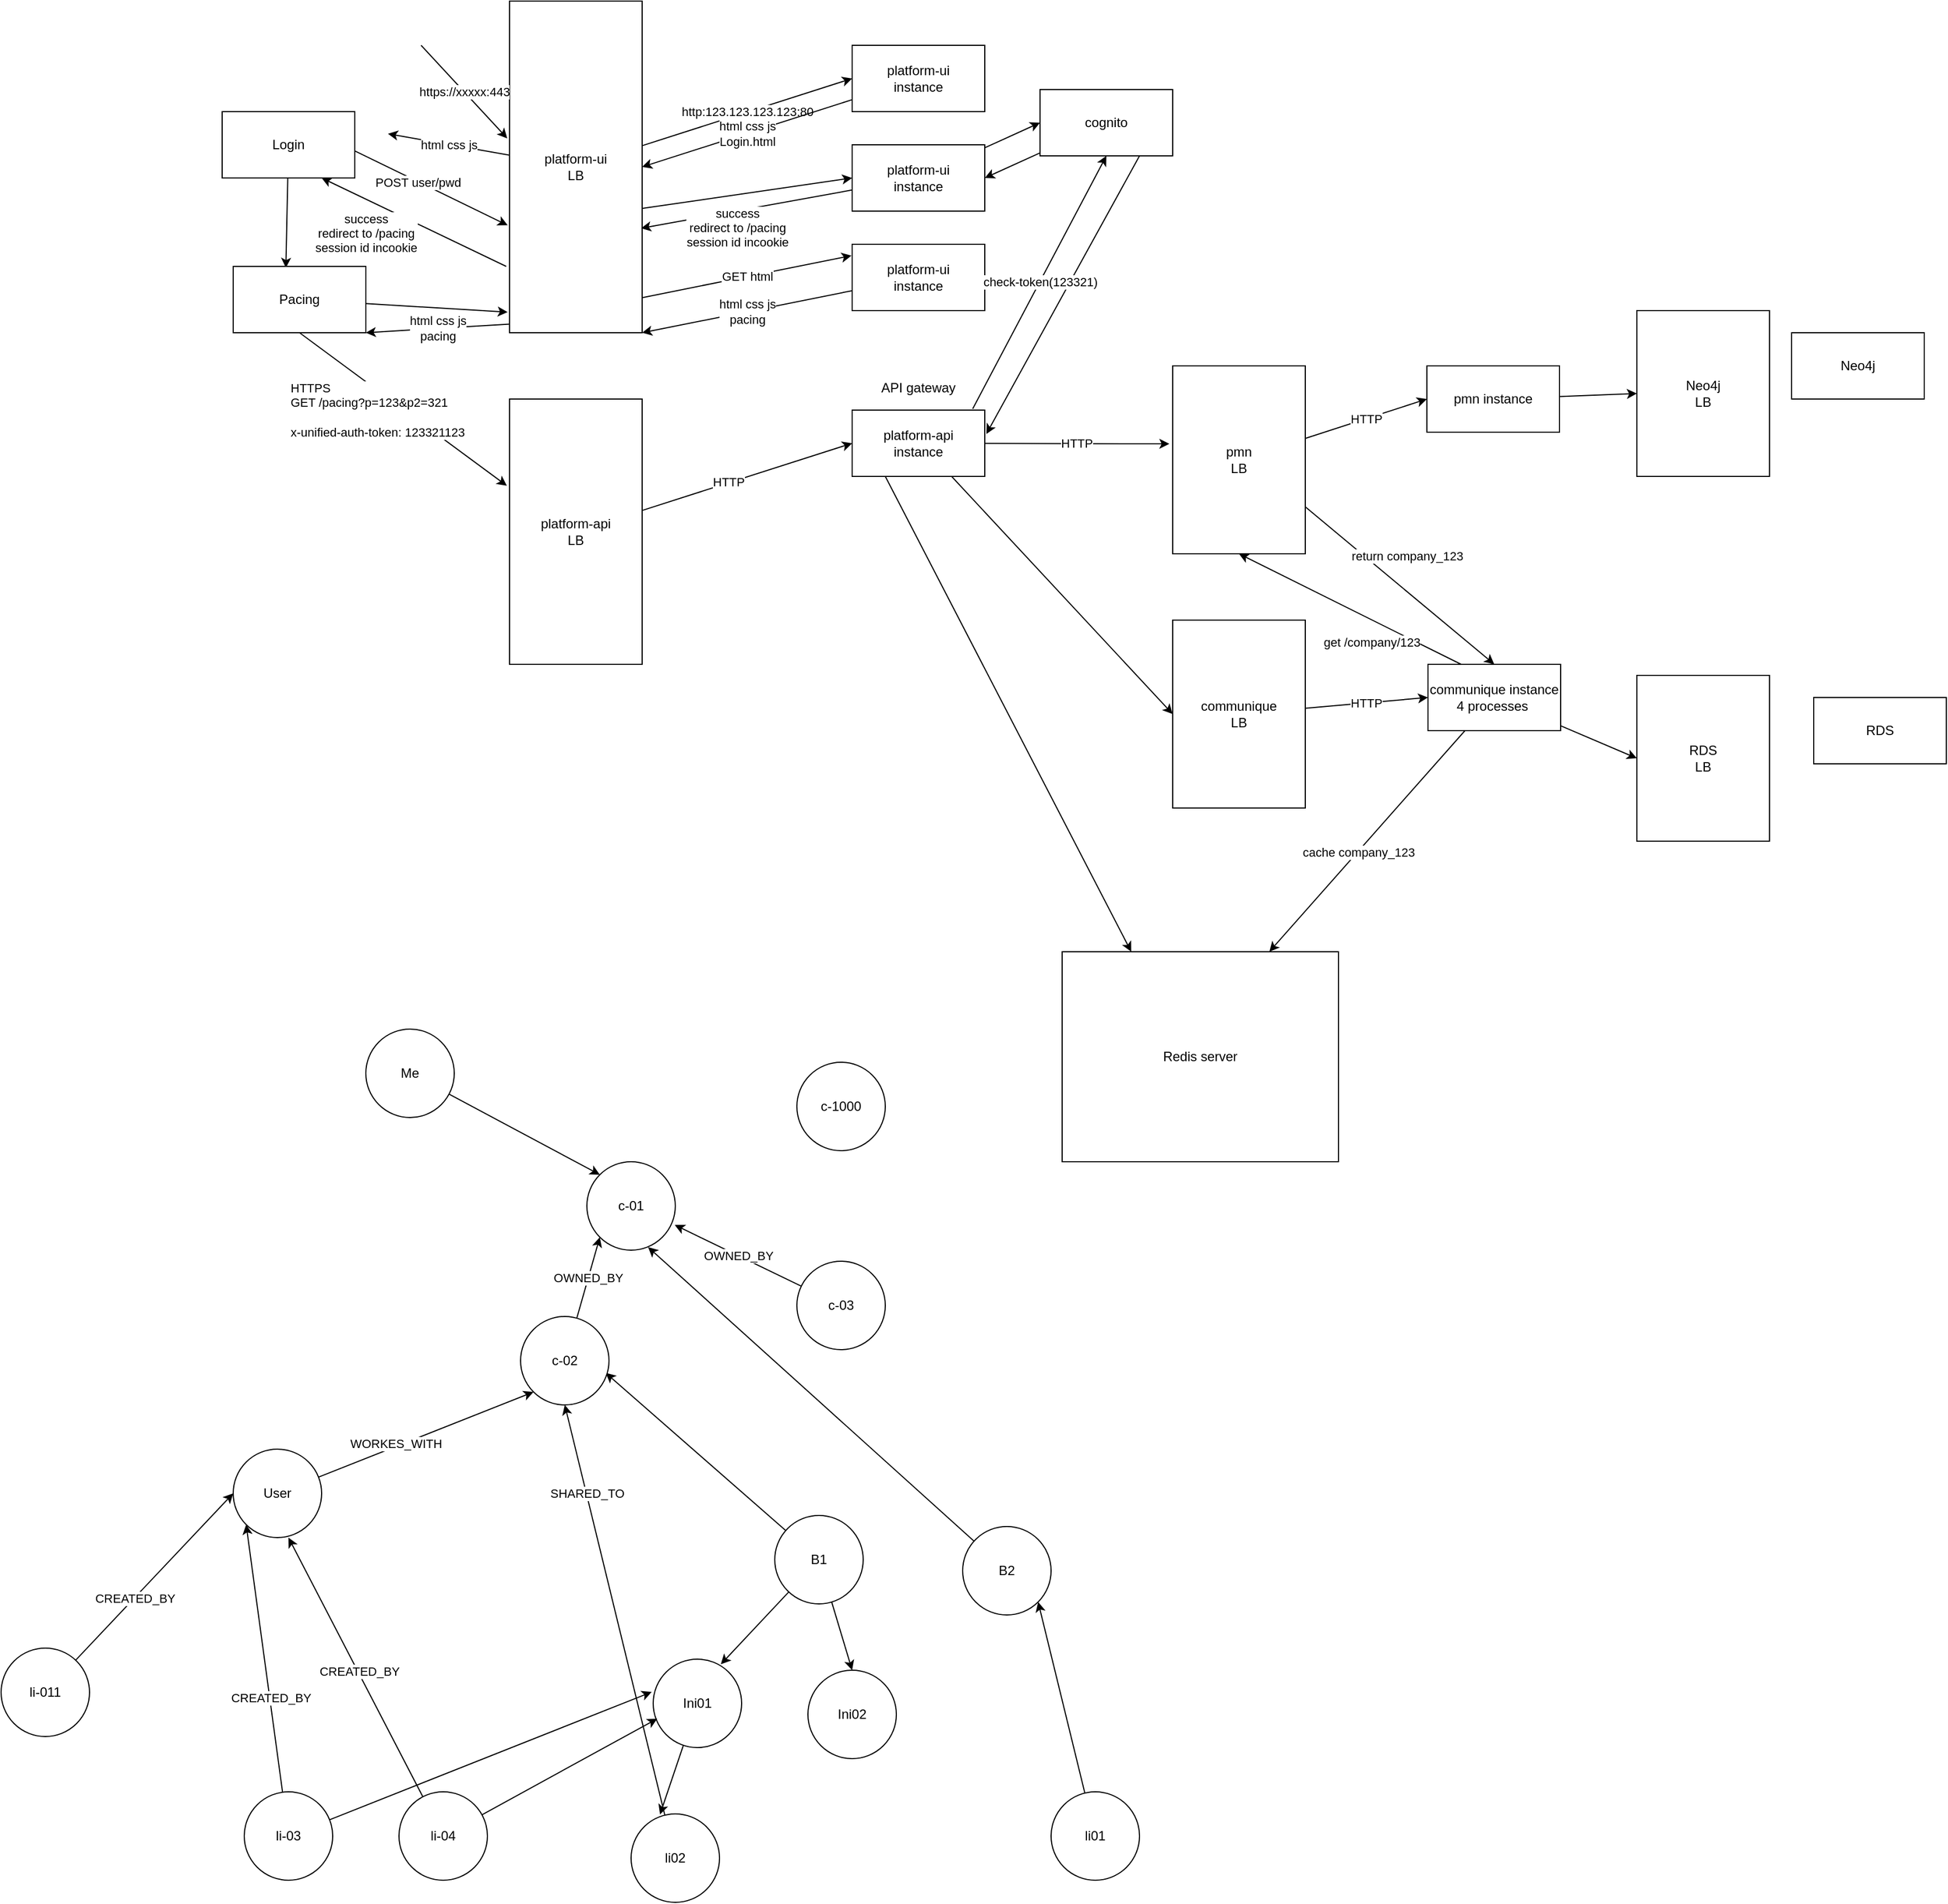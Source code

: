 <mxfile version="14.1.8" type="github"><diagram id="4ZzT2JenIvtRMz00Otzd" name="Page-1"><mxGraphModel dx="1796" dy="662" grid="1" gridSize="10" guides="1" tooltips="1" connect="1" arrows="1" fold="1" page="1" pageScale="1" pageWidth="850" pageHeight="1100" math="0" shadow="0"><root><mxCell id="0"/><mxCell id="1" parent="0"/><mxCell id="x6-l4tVy0xdA0xn8No4v-4" value="http:123.123.123.123:80" style="rounded=0;orthogonalLoop=1;jettySize=auto;html=1;entryX=0;entryY=0.5;entryDx=0;entryDy=0;" parent="1" source="x6-l4tVy0xdA0xn8No4v-1" target="x6-l4tVy0xdA0xn8No4v-2" edge="1"><mxGeometry relative="1" as="geometry"/></mxCell><mxCell id="x6-l4tVy0xdA0xn8No4v-8" value="html css js" style="edgeStyle=none;rounded=0;orthogonalLoop=1;jettySize=auto;html=1;" parent="1" source="x6-l4tVy0xdA0xn8No4v-1" edge="1"><mxGeometry relative="1" as="geometry"><mxPoint x="150" y="150" as="targetPoint"/></mxGeometry></mxCell><mxCell id="x6-l4tVy0xdA0xn8No4v-12" style="edgeStyle=none;rounded=0;orthogonalLoop=1;jettySize=auto;html=1;exitX=1.003;exitY=0.625;exitDx=0;exitDy=0;entryX=0;entryY=0.5;entryDx=0;entryDy=0;exitPerimeter=0;" parent="1" source="x6-l4tVy0xdA0xn8No4v-1" target="x6-l4tVy0xdA0xn8No4v-5" edge="1"><mxGeometry relative="1" as="geometry"/></mxCell><mxCell id="x6-l4tVy0xdA0xn8No4v-17" style="edgeStyle=none;rounded=0;orthogonalLoop=1;jettySize=auto;html=1;entryX=0.75;entryY=1;entryDx=0;entryDy=0;" parent="1" target="x6-l4tVy0xdA0xn8No4v-9" edge="1"><mxGeometry relative="1" as="geometry"><mxPoint x="257" y="270" as="sourcePoint"/><mxPoint x="110" y="290" as="targetPoint"/></mxGeometry></mxCell><mxCell id="x6-l4tVy0xdA0xn8No4v-27" value="GET html" style="edgeStyle=none;rounded=0;orthogonalLoop=1;jettySize=auto;html=1;entryX=-0.005;entryY=0.171;entryDx=0;entryDy=0;entryPerimeter=0;exitX=1.003;exitY=0.894;exitDx=0;exitDy=0;exitPerimeter=0;" parent="1" source="x6-l4tVy0xdA0xn8No4v-1" target="x6-l4tVy0xdA0xn8No4v-6" edge="1"><mxGeometry relative="1" as="geometry"/></mxCell><mxCell id="x6-l4tVy0xdA0xn8No4v-1" value="platform-ui&lt;br&gt;LB" style="rounded=0;whiteSpace=wrap;html=1;" parent="1" vertex="1"><mxGeometry x="260" y="30" width="120" height="300" as="geometry"/></mxCell><mxCell id="x6-l4tVy0xdA0xn8No4v-7" value="html css js&lt;br&gt;Login.html" style="edgeStyle=none;rounded=0;orthogonalLoop=1;jettySize=auto;html=1;entryX=1;entryY=0.5;entryDx=0;entryDy=0;" parent="1" source="x6-l4tVy0xdA0xn8No4v-2" target="x6-l4tVy0xdA0xn8No4v-1" edge="1"><mxGeometry relative="1" as="geometry"/></mxCell><mxCell id="x6-l4tVy0xdA0xn8No4v-2" value="platform-ui&lt;br&gt;instance" style="rounded=0;whiteSpace=wrap;html=1;" parent="1" vertex="1"><mxGeometry x="570" y="70" width="120" height="60" as="geometry"/></mxCell><mxCell id="x6-l4tVy0xdA0xn8No4v-3" value="https://xxxxx:443" style="endArrow=classic;html=1;entryX=-0.017;entryY=0.414;entryDx=0;entryDy=0;entryPerimeter=0;" parent="1" target="x6-l4tVy0xdA0xn8No4v-1" edge="1"><mxGeometry width="50" height="50" relative="1" as="geometry"><mxPoint x="180" y="70" as="sourcePoint"/><mxPoint x="230" y="20" as="targetPoint"/></mxGeometry></mxCell><mxCell id="x6-l4tVy0xdA0xn8No4v-13" style="edgeStyle=none;rounded=0;orthogonalLoop=1;jettySize=auto;html=1;entryX=0;entryY=0.5;entryDx=0;entryDy=0;" parent="1" source="x6-l4tVy0xdA0xn8No4v-5" target="x6-l4tVy0xdA0xn8No4v-14" edge="1"><mxGeometry relative="1" as="geometry"><mxPoint x="740" y="150" as="targetPoint"/></mxGeometry></mxCell><mxCell id="x6-l4tVy0xdA0xn8No4v-16" style="edgeStyle=none;rounded=0;orthogonalLoop=1;jettySize=auto;html=1;entryX=0.992;entryY=0.685;entryDx=0;entryDy=0;entryPerimeter=0;" parent="1" source="x6-l4tVy0xdA0xn8No4v-5" target="x6-l4tVy0xdA0xn8No4v-1" edge="1"><mxGeometry relative="1" as="geometry"/></mxCell><mxCell id="x6-l4tVy0xdA0xn8No4v-18" value="success&lt;br&gt;redirect to /pacing&lt;br&gt;session id incookie" style="edgeLabel;html=1;align=center;verticalAlign=middle;resizable=0;points=[];" parent="x6-l4tVy0xdA0xn8No4v-16" vertex="1" connectable="0"><mxGeometry x="0.09" relative="1" as="geometry"><mxPoint y="14.54" as="offset"/></mxGeometry></mxCell><mxCell id="x6-l4tVy0xdA0xn8No4v-5" value="platform-ui&lt;br&gt;instance" style="rounded=0;whiteSpace=wrap;html=1;" parent="1" vertex="1"><mxGeometry x="570" y="160" width="120" height="60" as="geometry"/></mxCell><mxCell id="x6-l4tVy0xdA0xn8No4v-28" value="html css js&lt;br&gt;pacing" style="edgeStyle=none;rounded=0;orthogonalLoop=1;jettySize=auto;html=1;entryX=1;entryY=1;entryDx=0;entryDy=0;" parent="1" source="x6-l4tVy0xdA0xn8No4v-6" target="x6-l4tVy0xdA0xn8No4v-1" edge="1"><mxGeometry relative="1" as="geometry"/></mxCell><mxCell id="x6-l4tVy0xdA0xn8No4v-6" value="platform-ui&lt;br&gt;instance" style="rounded=0;whiteSpace=wrap;html=1;" parent="1" vertex="1"><mxGeometry x="570" y="250" width="120" height="60" as="geometry"/></mxCell><mxCell id="x6-l4tVy0xdA0xn8No4v-10" style="edgeStyle=none;rounded=0;orthogonalLoop=1;jettySize=auto;html=1;entryX=-0.014;entryY=0.676;entryDx=0;entryDy=0;entryPerimeter=0;exitX=0.992;exitY=0.584;exitDx=0;exitDy=0;exitPerimeter=0;" parent="1" source="x6-l4tVy0xdA0xn8No4v-9" target="x6-l4tVy0xdA0xn8No4v-1" edge="1"><mxGeometry relative="1" as="geometry"/></mxCell><mxCell id="x6-l4tVy0xdA0xn8No4v-11" value="POST user/pwd" style="edgeLabel;html=1;align=center;verticalAlign=middle;resizable=0;points=[];" parent="x6-l4tVy0xdA0xn8No4v-10" vertex="1" connectable="0"><mxGeometry x="-0.169" y="-1" relative="1" as="geometry"><mxPoint as="offset"/></mxGeometry></mxCell><mxCell id="x6-l4tVy0xdA0xn8No4v-21" style="edgeStyle=none;rounded=0;orthogonalLoop=1;jettySize=auto;html=1;entryX=0.397;entryY=0.021;entryDx=0;entryDy=0;entryPerimeter=0;" parent="1" source="x6-l4tVy0xdA0xn8No4v-9" target="x6-l4tVy0xdA0xn8No4v-20" edge="1"><mxGeometry relative="1" as="geometry"/></mxCell><mxCell id="x6-l4tVy0xdA0xn8No4v-9" value="Login" style="rounded=0;whiteSpace=wrap;html=1;" parent="1" vertex="1"><mxGeometry y="130" width="120" height="60" as="geometry"/></mxCell><mxCell id="x6-l4tVy0xdA0xn8No4v-15" style="edgeStyle=none;rounded=0;orthogonalLoop=1;jettySize=auto;html=1;entryX=1;entryY=0.5;entryDx=0;entryDy=0;" parent="1" source="x6-l4tVy0xdA0xn8No4v-14" target="x6-l4tVy0xdA0xn8No4v-5" edge="1"><mxGeometry relative="1" as="geometry"/></mxCell><mxCell id="x6-l4tVy0xdA0xn8No4v-33" style="edgeStyle=none;rounded=0;orthogonalLoop=1;jettySize=auto;html=1;entryX=1.012;entryY=0.36;entryDx=0;entryDy=0;exitX=0.75;exitY=1;exitDx=0;exitDy=0;entryPerimeter=0;" parent="1" source="x6-l4tVy0xdA0xn8No4v-14" target="x6-l4tVy0xdA0xn8No4v-29" edge="1"><mxGeometry relative="1" as="geometry"><mxPoint x="991.379" y="390.0" as="targetPoint"/></mxGeometry></mxCell><mxCell id="x6-l4tVy0xdA0xn8No4v-14" value="cognito" style="rounded=0;whiteSpace=wrap;html=1;" parent="1" vertex="1"><mxGeometry x="740" y="110" width="120" height="60" as="geometry"/></mxCell><mxCell id="x6-l4tVy0xdA0xn8No4v-19" value="success&lt;br&gt;redirect to /pacing&lt;br&gt;session id incookie" style="edgeLabel;html=1;align=center;verticalAlign=middle;resizable=0;points=[];" parent="1" vertex="1" connectable="0"><mxGeometry x="129.999" y="239.997" as="geometry"/></mxCell><mxCell id="x6-l4tVy0xdA0xn8No4v-22" style="edgeStyle=none;rounded=0;orthogonalLoop=1;jettySize=auto;html=1;entryX=-0.014;entryY=0.938;entryDx=0;entryDy=0;entryPerimeter=0;" parent="1" source="x6-l4tVy0xdA0xn8No4v-20" target="x6-l4tVy0xdA0xn8No4v-1" edge="1"><mxGeometry relative="1" as="geometry"/></mxCell><mxCell id="x6-l4tVy0xdA0xn8No4v-25" style="edgeStyle=none;rounded=0;orthogonalLoop=1;jettySize=auto;html=1;entryX=-0.02;entryY=0.327;entryDx=0;entryDy=0;entryPerimeter=0;exitX=0.5;exitY=1;exitDx=0;exitDy=0;" parent="1" source="x6-l4tVy0xdA0xn8No4v-20" target="x6-l4tVy0xdA0xn8No4v-24" edge="1"><mxGeometry relative="1" as="geometry"/></mxCell><mxCell id="x6-l4tVy0xdA0xn8No4v-26" value="HTTPS&lt;br&gt;GET /pacing?p=123&amp;amp;p2=321&lt;br&gt;&lt;br&gt;x-unified-auth-token: 123321123" style="edgeLabel;html=1;align=left;verticalAlign=middle;resizable=0;points=[];" parent="x6-l4tVy0xdA0xn8No4v-25" vertex="1" connectable="0"><mxGeometry x="-0.192" relative="1" as="geometry"><mxPoint x="-85.49" y="14.24" as="offset"/></mxGeometry></mxCell><mxCell id="x6-l4tVy0xdA0xn8No4v-20" value="Pacing" style="rounded=0;whiteSpace=wrap;html=1;" parent="1" vertex="1"><mxGeometry x="10" y="270" width="120" height="60" as="geometry"/></mxCell><mxCell id="x6-l4tVy0xdA0xn8No4v-23" value="html css js&lt;br&gt;pacing" style="edgeStyle=none;rounded=0;orthogonalLoop=1;jettySize=auto;html=1;exitX=-0.002;exitY=0.974;exitDx=0;exitDy=0;exitPerimeter=0;" parent="1" source="x6-l4tVy0xdA0xn8No4v-1" edge="1"><mxGeometry relative="1" as="geometry"><mxPoint x="130.0" y="330" as="targetPoint"/><mxPoint x="260" y="349" as="sourcePoint"/></mxGeometry></mxCell><mxCell id="x6-l4tVy0xdA0xn8No4v-30" style="edgeStyle=none;rounded=0;orthogonalLoop=1;jettySize=auto;html=1;entryX=0;entryY=0.5;entryDx=0;entryDy=0;" parent="1" source="x6-l4tVy0xdA0xn8No4v-24" target="x6-l4tVy0xdA0xn8No4v-29" edge="1"><mxGeometry relative="1" as="geometry"/></mxCell><mxCell id="x6-l4tVy0xdA0xn8No4v-36" value="HTTP" style="edgeLabel;html=1;align=center;verticalAlign=middle;resizable=0;points=[];" parent="x6-l4tVy0xdA0xn8No4v-30" vertex="1" connectable="0"><mxGeometry x="-0.18" y="1" relative="1" as="geometry"><mxPoint as="offset"/></mxGeometry></mxCell><mxCell id="x6-l4tVy0xdA0xn8No4v-24" value="platform-api&lt;br&gt;LB" style="rounded=0;whiteSpace=wrap;html=1;" parent="1" vertex="1"><mxGeometry x="260" y="390" width="120" height="240" as="geometry"/></mxCell><mxCell id="x6-l4tVy0xdA0xn8No4v-32" value="check-token(123321)" style="edgeStyle=none;rounded=0;orthogonalLoop=1;jettySize=auto;html=1;entryX=0.5;entryY=1;entryDx=0;entryDy=0;exitX=0.909;exitY=-0.019;exitDx=0;exitDy=0;exitPerimeter=0;" parent="1" source="x6-l4tVy0xdA0xn8No4v-29" target="x6-l4tVy0xdA0xn8No4v-14" edge="1"><mxGeometry relative="1" as="geometry"/></mxCell><mxCell id="x6-l4tVy0xdA0xn8No4v-37" value="HTTP" style="edgeStyle=none;rounded=0;orthogonalLoop=1;jettySize=auto;html=1;entryX=-0.025;entryY=0.415;entryDx=0;entryDy=0;entryPerimeter=0;" parent="1" source="x6-l4tVy0xdA0xn8No4v-29" target="x6-l4tVy0xdA0xn8No4v-34" edge="1"><mxGeometry relative="1" as="geometry"/></mxCell><mxCell id="x6-l4tVy0xdA0xn8No4v-48" style="edgeStyle=none;rounded=0;orthogonalLoop=1;jettySize=auto;html=1;entryX=0;entryY=0.5;entryDx=0;entryDy=0;exitX=0.75;exitY=1;exitDx=0;exitDy=0;" parent="1" source="x6-l4tVy0xdA0xn8No4v-29" target="x6-l4tVy0xdA0xn8No4v-42" edge="1"><mxGeometry relative="1" as="geometry"/></mxCell><mxCell id="x6-l4tVy0xdA0xn8No4v-51" style="edgeStyle=none;rounded=0;orthogonalLoop=1;jettySize=auto;html=1;entryX=0.25;entryY=0;entryDx=0;entryDy=0;exitX=0.25;exitY=1;exitDx=0;exitDy=0;" parent="1" source="x6-l4tVy0xdA0xn8No4v-29" target="x6-l4tVy0xdA0xn8No4v-49" edge="1"><mxGeometry relative="1" as="geometry"/></mxCell><mxCell id="x6-l4tVy0xdA0xn8No4v-29" value="platform-api&lt;br&gt;instance" style="rounded=0;whiteSpace=wrap;html=1;" parent="1" vertex="1"><mxGeometry x="570" y="400" width="120" height="60" as="geometry"/></mxCell><mxCell id="x6-l4tVy0xdA0xn8No4v-31" value="API gateway" style="text;html=1;strokeColor=none;fillColor=none;align=center;verticalAlign=middle;whiteSpace=wrap;rounded=0;" parent="1" vertex="1"><mxGeometry x="585" y="370" width="90" height="20" as="geometry"/></mxCell><mxCell id="x6-l4tVy0xdA0xn8No4v-38" value="HTTP" style="edgeStyle=none;rounded=0;orthogonalLoop=1;jettySize=auto;html=1;entryX=0;entryY=0.5;entryDx=0;entryDy=0;" parent="1" source="x6-l4tVy0xdA0xn8No4v-34" target="x6-l4tVy0xdA0xn8No4v-35" edge="1"><mxGeometry relative="1" as="geometry"/></mxCell><mxCell id="x6-l4tVy0xdA0xn8No4v-34" value="pmn&lt;br&gt;LB" style="rounded=0;whiteSpace=wrap;html=1;" parent="1" vertex="1"><mxGeometry x="860" y="360" width="120" height="170" as="geometry"/></mxCell><mxCell id="x6-l4tVy0xdA0xn8No4v-47" style="edgeStyle=none;rounded=0;orthogonalLoop=1;jettySize=auto;html=1;entryX=0;entryY=0.5;entryDx=0;entryDy=0;" parent="1" source="x6-l4tVy0xdA0xn8No4v-35" target="x6-l4tVy0xdA0xn8No4v-39" edge="1"><mxGeometry relative="1" as="geometry"/></mxCell><mxCell id="x6-l4tVy0xdA0xn8No4v-53" style="edgeStyle=none;rounded=0;orthogonalLoop=1;jettySize=auto;html=1;entryX=0.5;entryY=0;entryDx=0;entryDy=0;exitX=1;exitY=0.75;exitDx=0;exitDy=0;" parent="1" source="x6-l4tVy0xdA0xn8No4v-34" target="x6-l4tVy0xdA0xn8No4v-43" edge="1"><mxGeometry relative="1" as="geometry"/></mxCell><mxCell id="x6-l4tVy0xdA0xn8No4v-54" value="return company_123" style="edgeLabel;html=1;align=center;verticalAlign=middle;resizable=0;points=[];" parent="x6-l4tVy0xdA0xn8No4v-53" vertex="1" connectable="0"><mxGeometry x="-0.392" y="-1" relative="1" as="geometry"><mxPoint x="40.61" as="offset"/></mxGeometry></mxCell><mxCell id="x6-l4tVy0xdA0xn8No4v-35" value="pmn instance" style="rounded=0;whiteSpace=wrap;html=1;" parent="1" vertex="1"><mxGeometry x="1090" y="360" width="120" height="60" as="geometry"/></mxCell><mxCell id="x6-l4tVy0xdA0xn8No4v-39" value="Neo4j&lt;br&gt;LB" style="rounded=0;whiteSpace=wrap;html=1;" parent="1" vertex="1"><mxGeometry x="1280" y="310" width="120" height="150" as="geometry"/></mxCell><mxCell id="x6-l4tVy0xdA0xn8No4v-40" value="Neo4j" style="rounded=0;whiteSpace=wrap;html=1;" parent="1" vertex="1"><mxGeometry x="1420" y="330" width="120" height="60" as="geometry"/></mxCell><mxCell id="x6-l4tVy0xdA0xn8No4v-41" value="HTTP" style="edgeStyle=none;rounded=0;orthogonalLoop=1;jettySize=auto;html=1;entryX=0;entryY=0.5;entryDx=0;entryDy=0;" parent="1" source="x6-l4tVy0xdA0xn8No4v-42" target="x6-l4tVy0xdA0xn8No4v-43" edge="1"><mxGeometry relative="1" as="geometry"/></mxCell><mxCell id="x6-l4tVy0xdA0xn8No4v-42" value="communique&lt;br&gt;LB" style="rounded=0;whiteSpace=wrap;html=1;" parent="1" vertex="1"><mxGeometry x="860" y="590" width="120" height="170" as="geometry"/></mxCell><mxCell id="x6-l4tVy0xdA0xn8No4v-46" style="edgeStyle=none;rounded=0;orthogonalLoop=1;jettySize=auto;html=1;entryX=0;entryY=0.5;entryDx=0;entryDy=0;" parent="1" source="x6-l4tVy0xdA0xn8No4v-43" target="x6-l4tVy0xdA0xn8No4v-44" edge="1"><mxGeometry relative="1" as="geometry"/></mxCell><mxCell id="x6-l4tVy0xdA0xn8No4v-50" style="edgeStyle=none;rounded=0;orthogonalLoop=1;jettySize=auto;html=1;entryX=0.75;entryY=0;entryDx=0;entryDy=0;" parent="1" source="x6-l4tVy0xdA0xn8No4v-43" target="x6-l4tVy0xdA0xn8No4v-49" edge="1"><mxGeometry relative="1" as="geometry"/></mxCell><mxCell id="x6-l4tVy0xdA0xn8No4v-55" value="cache company_123" style="edgeLabel;html=1;align=center;verticalAlign=middle;resizable=0;points=[];" parent="x6-l4tVy0xdA0xn8No4v-50" vertex="1" connectable="0"><mxGeometry x="0.093" relative="1" as="geometry"><mxPoint as="offset"/></mxGeometry></mxCell><mxCell id="x6-l4tVy0xdA0xn8No4v-52" value="get /company/123" style="edgeStyle=none;rounded=0;orthogonalLoop=1;jettySize=auto;html=1;entryX=0.5;entryY=1;entryDx=0;entryDy=0;exitX=0.25;exitY=0;exitDx=0;exitDy=0;" parent="1" source="x6-l4tVy0xdA0xn8No4v-43" target="x6-l4tVy0xdA0xn8No4v-34" edge="1"><mxGeometry x="-0.275" y="18" relative="1" as="geometry"><mxPoint as="offset"/></mxGeometry></mxCell><mxCell id="x6-l4tVy0xdA0xn8No4v-43" value="communique instance&lt;br&gt;4 processes&amp;nbsp;" style="rounded=0;whiteSpace=wrap;html=1;" parent="1" vertex="1"><mxGeometry x="1091" y="630" width="120" height="60" as="geometry"/></mxCell><mxCell id="x6-l4tVy0xdA0xn8No4v-44" value="RDS&lt;br&gt;LB" style="rounded=0;whiteSpace=wrap;html=1;" parent="1" vertex="1"><mxGeometry x="1280" y="640" width="120" height="150" as="geometry"/></mxCell><mxCell id="x6-l4tVy0xdA0xn8No4v-45" value="RDS" style="rounded=0;whiteSpace=wrap;html=1;" parent="1" vertex="1"><mxGeometry x="1440" y="660" width="120" height="60" as="geometry"/></mxCell><mxCell id="x6-l4tVy0xdA0xn8No4v-49" value="Redis server" style="rounded=0;whiteSpace=wrap;html=1;" parent="1" vertex="1"><mxGeometry x="760" y="890" width="250" height="190" as="geometry"/></mxCell><mxCell id="x6-l4tVy0xdA0xn8No4v-56" value="c-01" style="ellipse;whiteSpace=wrap;html=1;aspect=fixed;" parent="1" vertex="1"><mxGeometry x="330" y="1080" width="80" height="80" as="geometry"/></mxCell><mxCell id="x6-l4tVy0xdA0xn8No4v-65" style="edgeStyle=none;rounded=0;orthogonalLoop=1;jettySize=auto;html=1;entryX=0.765;entryY=0.058;entryDx=0;entryDy=0;entryPerimeter=0;" parent="1" source="x6-l4tVy0xdA0xn8No4v-57" target="x6-l4tVy0xdA0xn8No4v-59" edge="1"><mxGeometry relative="1" as="geometry"/></mxCell><mxCell id="x6-l4tVy0xdA0xn8No4v-83" style="edgeStyle=none;rounded=0;orthogonalLoop=1;jettySize=auto;html=1;entryX=0.963;entryY=0.638;entryDx=0;entryDy=0;entryPerimeter=0;" parent="1" source="x6-l4tVy0xdA0xn8No4v-57" target="x6-l4tVy0xdA0xn8No4v-67" edge="1"><mxGeometry relative="1" as="geometry"/></mxCell><mxCell id="x6-l4tVy0xdA0xn8No4v-90" style="edgeStyle=none;rounded=0;orthogonalLoop=1;jettySize=auto;html=1;entryX=0.5;entryY=0;entryDx=0;entryDy=0;" parent="1" source="x6-l4tVy0xdA0xn8No4v-57" target="x6-l4tVy0xdA0xn8No4v-61" edge="1"><mxGeometry relative="1" as="geometry"/></mxCell><mxCell id="x6-l4tVy0xdA0xn8No4v-57" value="B1" style="ellipse;whiteSpace=wrap;html=1;aspect=fixed;" parent="1" vertex="1"><mxGeometry x="500" y="1400" width="80" height="80" as="geometry"/></mxCell><mxCell id="x6-l4tVy0xdA0xn8No4v-82" style="edgeStyle=none;rounded=0;orthogonalLoop=1;jettySize=auto;html=1;entryX=0.692;entryY=0.965;entryDx=0;entryDy=0;entryPerimeter=0;" parent="1" source="x6-l4tVy0xdA0xn8No4v-58" target="x6-l4tVy0xdA0xn8No4v-56" edge="1"><mxGeometry relative="1" as="geometry"/></mxCell><mxCell id="x6-l4tVy0xdA0xn8No4v-58" value="B2" style="ellipse;whiteSpace=wrap;html=1;aspect=fixed;" parent="1" vertex="1"><mxGeometry x="670" y="1410" width="80" height="80" as="geometry"/></mxCell><mxCell id="x6-l4tVy0xdA0xn8No4v-64" style="edgeStyle=none;rounded=0;orthogonalLoop=1;jettySize=auto;html=1;entryX=0.327;entryY=0.006;entryDx=0;entryDy=0;entryPerimeter=0;" parent="1" source="x6-l4tVy0xdA0xn8No4v-59" target="x6-l4tVy0xdA0xn8No4v-63" edge="1"><mxGeometry relative="1" as="geometry"/></mxCell><mxCell id="x6-l4tVy0xdA0xn8No4v-59" value="Ini01" style="ellipse;whiteSpace=wrap;html=1;aspect=fixed;" parent="1" vertex="1"><mxGeometry x="390" y="1530" width="80" height="80" as="geometry"/></mxCell><mxCell id="x6-l4tVy0xdA0xn8No4v-61" value="Ini02" style="ellipse;whiteSpace=wrap;html=1;aspect=fixed;" parent="1" vertex="1"><mxGeometry x="530" y="1540" width="80" height="80" as="geometry"/></mxCell><mxCell id="x6-l4tVy0xdA0xn8No4v-89" style="edgeStyle=none;rounded=0;orthogonalLoop=1;jettySize=auto;html=1;entryX=1;entryY=1;entryDx=0;entryDy=0;" parent="1" source="x6-l4tVy0xdA0xn8No4v-62" target="x6-l4tVy0xdA0xn8No4v-58" edge="1"><mxGeometry relative="1" as="geometry"/></mxCell><mxCell id="x6-l4tVy0xdA0xn8No4v-62" value="li01" style="ellipse;whiteSpace=wrap;html=1;aspect=fixed;" parent="1" vertex="1"><mxGeometry x="750" y="1650" width="80" height="80" as="geometry"/></mxCell><mxCell id="x6-l4tVy0xdA0xn8No4v-93" style="edgeStyle=none;rounded=0;orthogonalLoop=1;jettySize=auto;html=1;entryX=0.5;entryY=1;entryDx=0;entryDy=0;" parent="1" source="x6-l4tVy0xdA0xn8No4v-63" target="x6-l4tVy0xdA0xn8No4v-67" edge="1"><mxGeometry relative="1" as="geometry"><mxPoint x="300" y="1480.0" as="targetPoint"/></mxGeometry></mxCell><mxCell id="x6-l4tVy0xdA0xn8No4v-94" value="SHARED_TO" style="edgeLabel;html=1;align=center;verticalAlign=middle;resizable=0;points=[];" parent="x6-l4tVy0xdA0xn8No4v-93" vertex="1" connectable="0"><mxGeometry x="0.698" relative="1" as="geometry"><mxPoint x="6.25" y="23.63" as="offset"/></mxGeometry></mxCell><mxCell id="x6-l4tVy0xdA0xn8No4v-63" value="li02" style="ellipse;whiteSpace=wrap;html=1;aspect=fixed;" parent="1" vertex="1"><mxGeometry x="370" y="1670" width="80" height="80" as="geometry"/></mxCell><mxCell id="x6-l4tVy0xdA0xn8No4v-71" value="OWNED_BY" style="edgeStyle=none;rounded=0;orthogonalLoop=1;jettySize=auto;html=1;entryX=0;entryY=1;entryDx=0;entryDy=0;" parent="1" source="x6-l4tVy0xdA0xn8No4v-67" target="x6-l4tVy0xdA0xn8No4v-56" edge="1"><mxGeometry relative="1" as="geometry"/></mxCell><mxCell id="x6-l4tVy0xdA0xn8No4v-67" value="c-02" style="ellipse;whiteSpace=wrap;html=1;aspect=fixed;" parent="1" vertex="1"><mxGeometry x="270" y="1220" width="80" height="80" as="geometry"/></mxCell><mxCell id="x6-l4tVy0xdA0xn8No4v-72" value="OWNED_BY" style="edgeStyle=none;rounded=0;orthogonalLoop=1;jettySize=auto;html=1;entryX=0.994;entryY=0.715;entryDx=0;entryDy=0;entryPerimeter=0;" parent="1" source="x6-l4tVy0xdA0xn8No4v-69" target="x6-l4tVy0xdA0xn8No4v-56" edge="1"><mxGeometry relative="1" as="geometry"/></mxCell><mxCell id="x6-l4tVy0xdA0xn8No4v-69" value="c-03" style="ellipse;whiteSpace=wrap;html=1;aspect=fixed;" parent="1" vertex="1"><mxGeometry x="520" y="1170" width="80" height="80" as="geometry"/></mxCell><mxCell id="x6-l4tVy0xdA0xn8No4v-74" style="edgeStyle=none;rounded=0;orthogonalLoop=1;jettySize=auto;html=1;entryX=0;entryY=1;entryDx=0;entryDy=0;" parent="1" source="x6-l4tVy0xdA0xn8No4v-73" target="x6-l4tVy0xdA0xn8No4v-67" edge="1"><mxGeometry relative="1" as="geometry"><mxPoint x="120" y="1160" as="targetPoint"/></mxGeometry></mxCell><mxCell id="x6-l4tVy0xdA0xn8No4v-80" value="WORKES_WITH" style="edgeLabel;html=1;align=center;verticalAlign=middle;resizable=0;points=[];" parent="x6-l4tVy0xdA0xn8No4v-74" vertex="1" connectable="0"><mxGeometry x="-0.279" y="3" relative="1" as="geometry"><mxPoint as="offset"/></mxGeometry></mxCell><mxCell id="x6-l4tVy0xdA0xn8No4v-73" value="User" style="ellipse;whiteSpace=wrap;html=1;aspect=fixed;" parent="1" vertex="1"><mxGeometry x="10" y="1340" width="80" height="80" as="geometry"/></mxCell><mxCell id="x6-l4tVy0xdA0xn8No4v-79" style="edgeStyle=none;rounded=0;orthogonalLoop=1;jettySize=auto;html=1;entryX=0;entryY=1;entryDx=0;entryDy=0;" parent="1" source="x6-l4tVy0xdA0xn8No4v-75" target="x6-l4tVy0xdA0xn8No4v-73" edge="1"><mxGeometry relative="1" as="geometry"/></mxCell><mxCell id="x6-l4tVy0xdA0xn8No4v-92" value="CREATED_BY" style="edgeLabel;html=1;align=center;verticalAlign=middle;resizable=0;points=[];" parent="x6-l4tVy0xdA0xn8No4v-79" vertex="1" connectable="0"><mxGeometry x="-0.293" y="-1" relative="1" as="geometry"><mxPoint as="offset"/></mxGeometry></mxCell><mxCell id="x6-l4tVy0xdA0xn8No4v-87" style="edgeStyle=none;rounded=0;orthogonalLoop=1;jettySize=auto;html=1;entryX=-0.017;entryY=0.371;entryDx=0;entryDy=0;entryPerimeter=0;" parent="1" source="x6-l4tVy0xdA0xn8No4v-75" target="x6-l4tVy0xdA0xn8No4v-59" edge="1"><mxGeometry relative="1" as="geometry"><mxPoint x="430" y="1450.0" as="targetPoint"/></mxGeometry></mxCell><mxCell id="x6-l4tVy0xdA0xn8No4v-75" value="li-03" style="ellipse;whiteSpace=wrap;html=1;aspect=fixed;" parent="1" vertex="1"><mxGeometry x="20" y="1650" width="80" height="80" as="geometry"/></mxCell><mxCell id="x6-l4tVy0xdA0xn8No4v-78" style="edgeStyle=none;rounded=0;orthogonalLoop=1;jettySize=auto;html=1;entryX=0.625;entryY=1;entryDx=0;entryDy=0;entryPerimeter=0;" parent="1" source="x6-l4tVy0xdA0xn8No4v-76" target="x6-l4tVy0xdA0xn8No4v-73" edge="1"><mxGeometry relative="1" as="geometry"/></mxCell><mxCell id="x6-l4tVy0xdA0xn8No4v-91" value="CREATED_BY" style="edgeLabel;html=1;align=center;verticalAlign=middle;resizable=0;points=[];" parent="x6-l4tVy0xdA0xn8No4v-78" vertex="1" connectable="0"><mxGeometry x="-0.032" y="-1" relative="1" as="geometry"><mxPoint as="offset"/></mxGeometry></mxCell><mxCell id="x6-l4tVy0xdA0xn8No4v-86" style="edgeStyle=none;rounded=0;orthogonalLoop=1;jettySize=auto;html=1;entryX=0.046;entryY=0.673;entryDx=0;entryDy=0;entryPerimeter=0;" parent="1" source="x6-l4tVy0xdA0xn8No4v-76" target="x6-l4tVy0xdA0xn8No4v-59" edge="1"><mxGeometry relative="1" as="geometry"/></mxCell><mxCell id="x6-l4tVy0xdA0xn8No4v-76" value="li-04" style="ellipse;whiteSpace=wrap;html=1;aspect=fixed;" parent="1" vertex="1"><mxGeometry x="160" y="1650" width="80" height="80" as="geometry"/></mxCell><mxCell id="x6-l4tVy0xdA0xn8No4v-85" style="edgeStyle=none;rounded=0;orthogonalLoop=1;jettySize=auto;html=1;entryX=0;entryY=0;entryDx=0;entryDy=0;" parent="1" source="x6-l4tVy0xdA0xn8No4v-84" target="x6-l4tVy0xdA0xn8No4v-56" edge="1"><mxGeometry relative="1" as="geometry"/></mxCell><mxCell id="x6-l4tVy0xdA0xn8No4v-84" value="Me" style="ellipse;whiteSpace=wrap;html=1;aspect=fixed;" parent="1" vertex="1"><mxGeometry x="130" y="960" width="80" height="80" as="geometry"/></mxCell><mxCell id="x6-l4tVy0xdA0xn8No4v-98" value="c-1000" style="ellipse;whiteSpace=wrap;html=1;aspect=fixed;" parent="1" vertex="1"><mxGeometry x="520" y="990" width="80" height="80" as="geometry"/></mxCell><mxCell id="x6-l4tVy0xdA0xn8No4v-100" style="edgeStyle=none;rounded=0;orthogonalLoop=1;jettySize=auto;html=1;entryX=0;entryY=0.5;entryDx=0;entryDy=0;" parent="1" source="x6-l4tVy0xdA0xn8No4v-99" target="x6-l4tVy0xdA0xn8No4v-73" edge="1"><mxGeometry relative="1" as="geometry"/></mxCell><mxCell id="x6-l4tVy0xdA0xn8No4v-101" value="CREATED_BY" style="edgeLabel;html=1;align=center;verticalAlign=middle;resizable=0;points=[];" parent="x6-l4tVy0xdA0xn8No4v-100" vertex="1" connectable="0"><mxGeometry x="-0.259" relative="1" as="geometry"><mxPoint as="offset"/></mxGeometry></mxCell><mxCell id="x6-l4tVy0xdA0xn8No4v-99" value="li-011" style="ellipse;whiteSpace=wrap;html=1;aspect=fixed;" parent="1" vertex="1"><mxGeometry x="-200" y="1520" width="80" height="80" as="geometry"/></mxCell></root></mxGraphModel></diagram></mxfile>